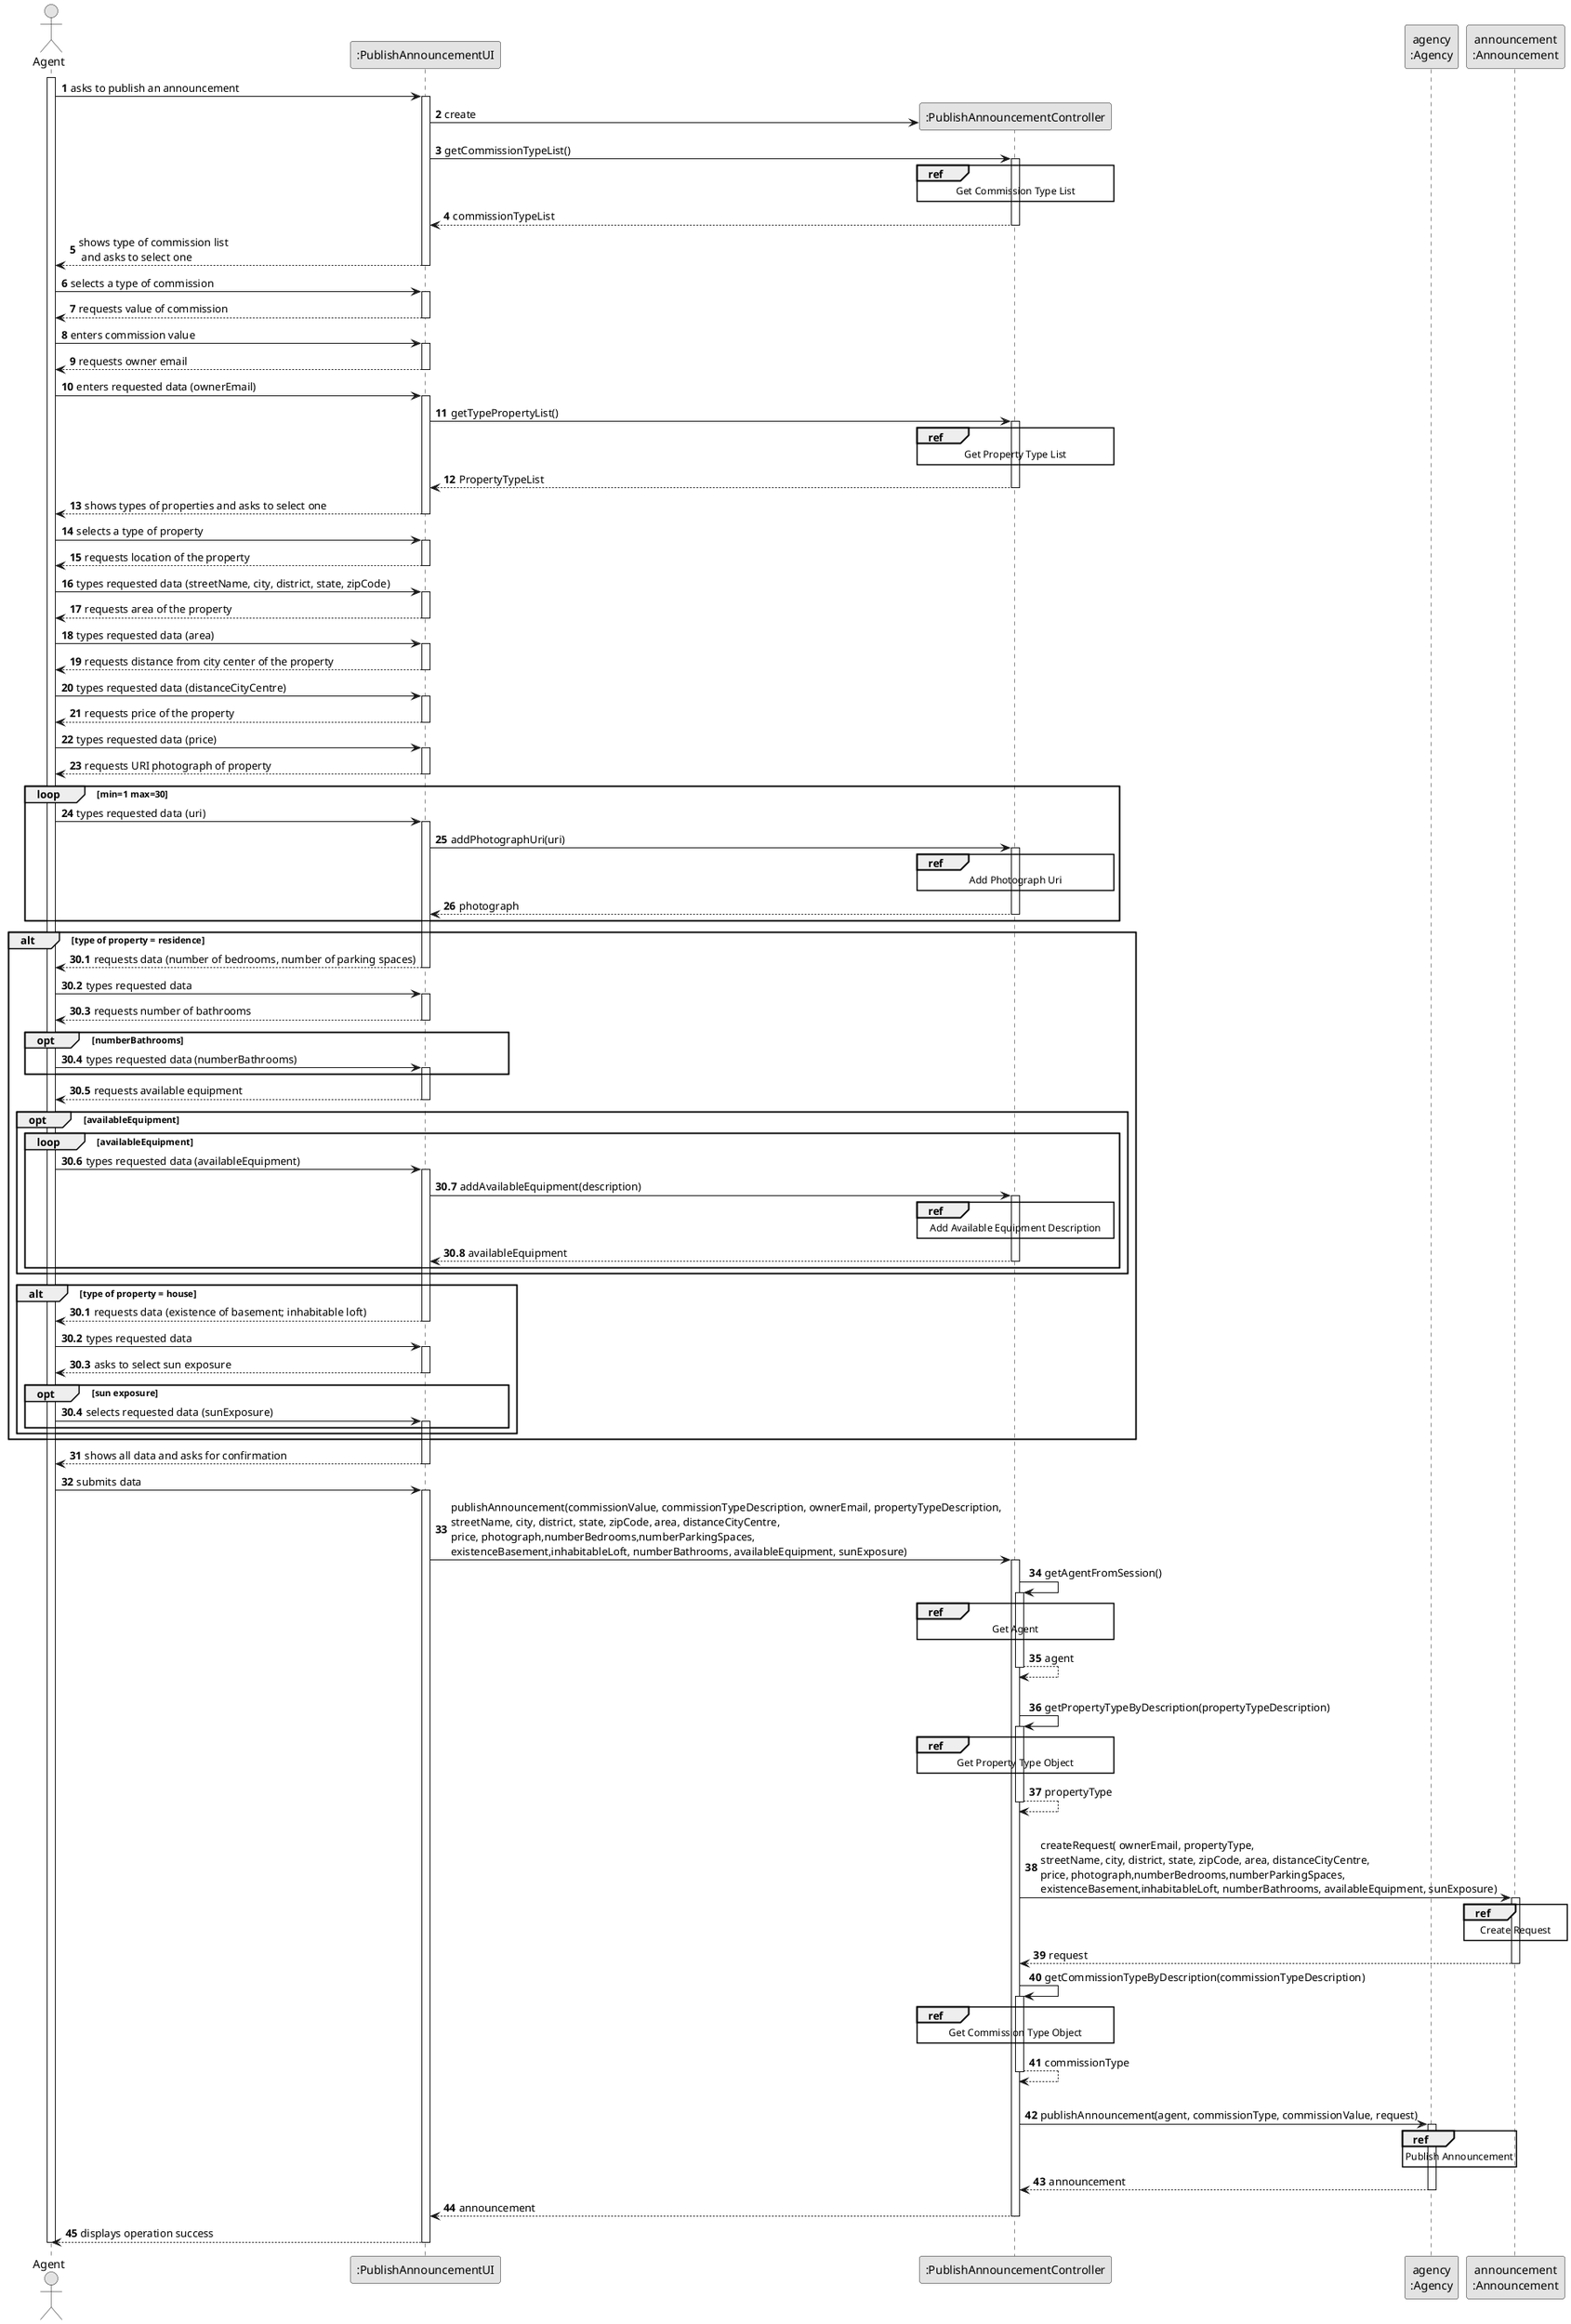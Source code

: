 @startuml
skinparam monochrome true
skinparam packageStyle rectangle
skinparam shadowing false

autonumber

'hide footbox
actor "Agent" as ADM
participant ":PublishAnnouncementUI" as UI
participant ":PublishAnnouncementController" as CTRL
participant "agency\n:Agency" as AGENCY
participant "announcement\n:Announcement" as AD


activate ADM

            ADM -> UI : asks to publish an announcement
            activate UI

                UI -> CTRL** : create

                UI -> CTRL : getCommissionTypeList()

                    ref over CTRL
                                Get Commission Type List
                    end ref

                    activate CTRL

                    CTRL --> UI : commissionTypeList
                deactivate CTRL

                UI --> ADM : shows type of commission list\n and asks to select one

            deactivate UI

            ADM -> UI : selects a type of commission
            activate UI


            UI --> ADM : requests value of commission
            deactivate UI

            ADM -> UI : enters commission value
            activate UI


            UI --> ADM : requests owner email
            deactivate UI

            ADM -> UI : enters requested data (ownerEmail)
            activate UI


            UI -> CTRL : getTypePropertyList()

            ref over CTRL
                        Get Property Type List
            end ref

            activate CTRL

            CTRL --> UI : PropertyTypeList
            deactivate CTRL


        UI --> ADM : shows types of properties and asks to select one
        deactivate UI

        ADM -> UI : selects a type of property
        activate UI


        UI --> ADM : requests location of the property
        deactivate UI

        ADM -> UI : types requested data (streetName, city, district, state, zipCode)
        activate UI


        UI --> ADM :  requests area of the property
        deactivate UI

        ADM -> UI : types requested data (area)
        activate UI


        UI --> ADM :  requests distance from city center of the property
        deactivate UI

        ADM -> UI : types requested data (distanceCityCentre)
        activate UI

        UI --> ADM :  requests price of the property
        deactivate UI

        ADM -> UI : types requested data (price)
        activate UI

        UI --> ADM : requests URI photograph of property
            deactivate UI


                loop  min=1 max=30

                    ADM -> UI : types requested data (uri)
                    activate UI

                    UI -> CTRL : addPhotographUri(uri)
                    activate CTRL

                    ref over CTRL
                        Add Photograph Uri
                    end ref

                     CTRL --> UI : photograph
                    deactivate CTRL
                end loop


 alt type of property = residence

        autonumber 30.1
        UI --> ADM : requests data (number of bedrooms, number of parking spaces)
        deactivate UI

        ADM -> UI : types requested data
        activate UI



        UI --> ADM : requests number of bathrooms
        deactivate UI

                opt numberBathrooms
                ADM -> UI : types requested data (numberBathrooms)
                activate UI
                end opt

        UI --> ADM : requests available equipment
        deactivate UI

                opt availableEquipment
                        loop availableEquipment
                            ADM -> UI : types requested data (availableEquipment)
                            activate UI

                            UI -> CTRL : addAvailableEquipment(description)
                            activate CTRL

                                ref over CTRL
                                Add Available Equipment Description
                                end

                            CTRL --> UI : availableEquipment
                            deactivate CTRL
                        end loop
                 end opt

        alt type of property = house

        autonumber 30.1
        UI --> ADM : requests data (existence of basement; inhabitable loft)
        deactivate UI

        ADM -> UI : types requested data
        activate UI

            UI --> ADM : asks to select sun exposure
            deactivate UI

            opt sun exposure
            ADM -> UI : selects requested data (sunExposure)
            activate UI
            end opt

         end
     end

    autonumber 31
    UI --> ADM : shows all data and asks for confirmation
        deactivate UI

    ADM -> UI : submits data
    activate UI

        UI -> CTRL : publishAnnouncement(commissionValue, commissionTypeDescription, ownerEmail, propertyTypeDescription,\nstreetName, city, district, state, zipCode, area, distanceCityCentre,\nprice, photograph,numberBedrooms,numberParkingSpaces,\nexistenceBasement,inhabitableLoft, numberBathrooms, availableEquipment, sunExposure)
        activate CTRL

        CTRL -> CTRL : getAgentFromSession()

            ref over CTRL
                Get Agent
            end ref

            activate CTRL

        CTRL --> CTRL : agent
        deactivate CTRL

            |||
          CTRL-> CTRL : getPropertyTypeByDescription(propertyTypeDescription)
                activate CTRL
                    ref over CTRL
                    Get Property Type Object
                    end ref
                CTRL -->  CTRL: propertyType
                deactivate CTRL

        |||
        CTRL -> AD : createRequest( ownerEmail, propertyType,\nstreetName, city, district, state, zipCode, area, distanceCityCentre,\nprice, photograph,numberBedrooms,numberParkingSpaces,\nexistenceBasement,inhabitableLoft, numberBathrooms, availableEquipment, sunExposure)
        activate AD

        ref over AD
        Create Request
        end ref

        AD -->CTRL : request

        deactivate AD

        CTRL -> CTRL : getCommissionTypeByDescription(commissionTypeDescription)
        activate CTRL
            ref over CTRL
            Get Commission Type Object
            end ref
        CTRL --> CTRL : commissionType
        deactivate CTRL

            |||
            CTRL -> AGENCY: publishAnnouncement(agent, commissionType, commissionValue, request)

                ref over AGENCY
                    Publish Announcement
                end ref

                activate AGENCY

            AGENCY --> CTRL: announcement
            deactivate AGENCY

            CTRL --> UI: announcement
            deactivate CTRL

            UI --> ADM: displays operation success
            deactivate UI

deactivate ADM

@enduml